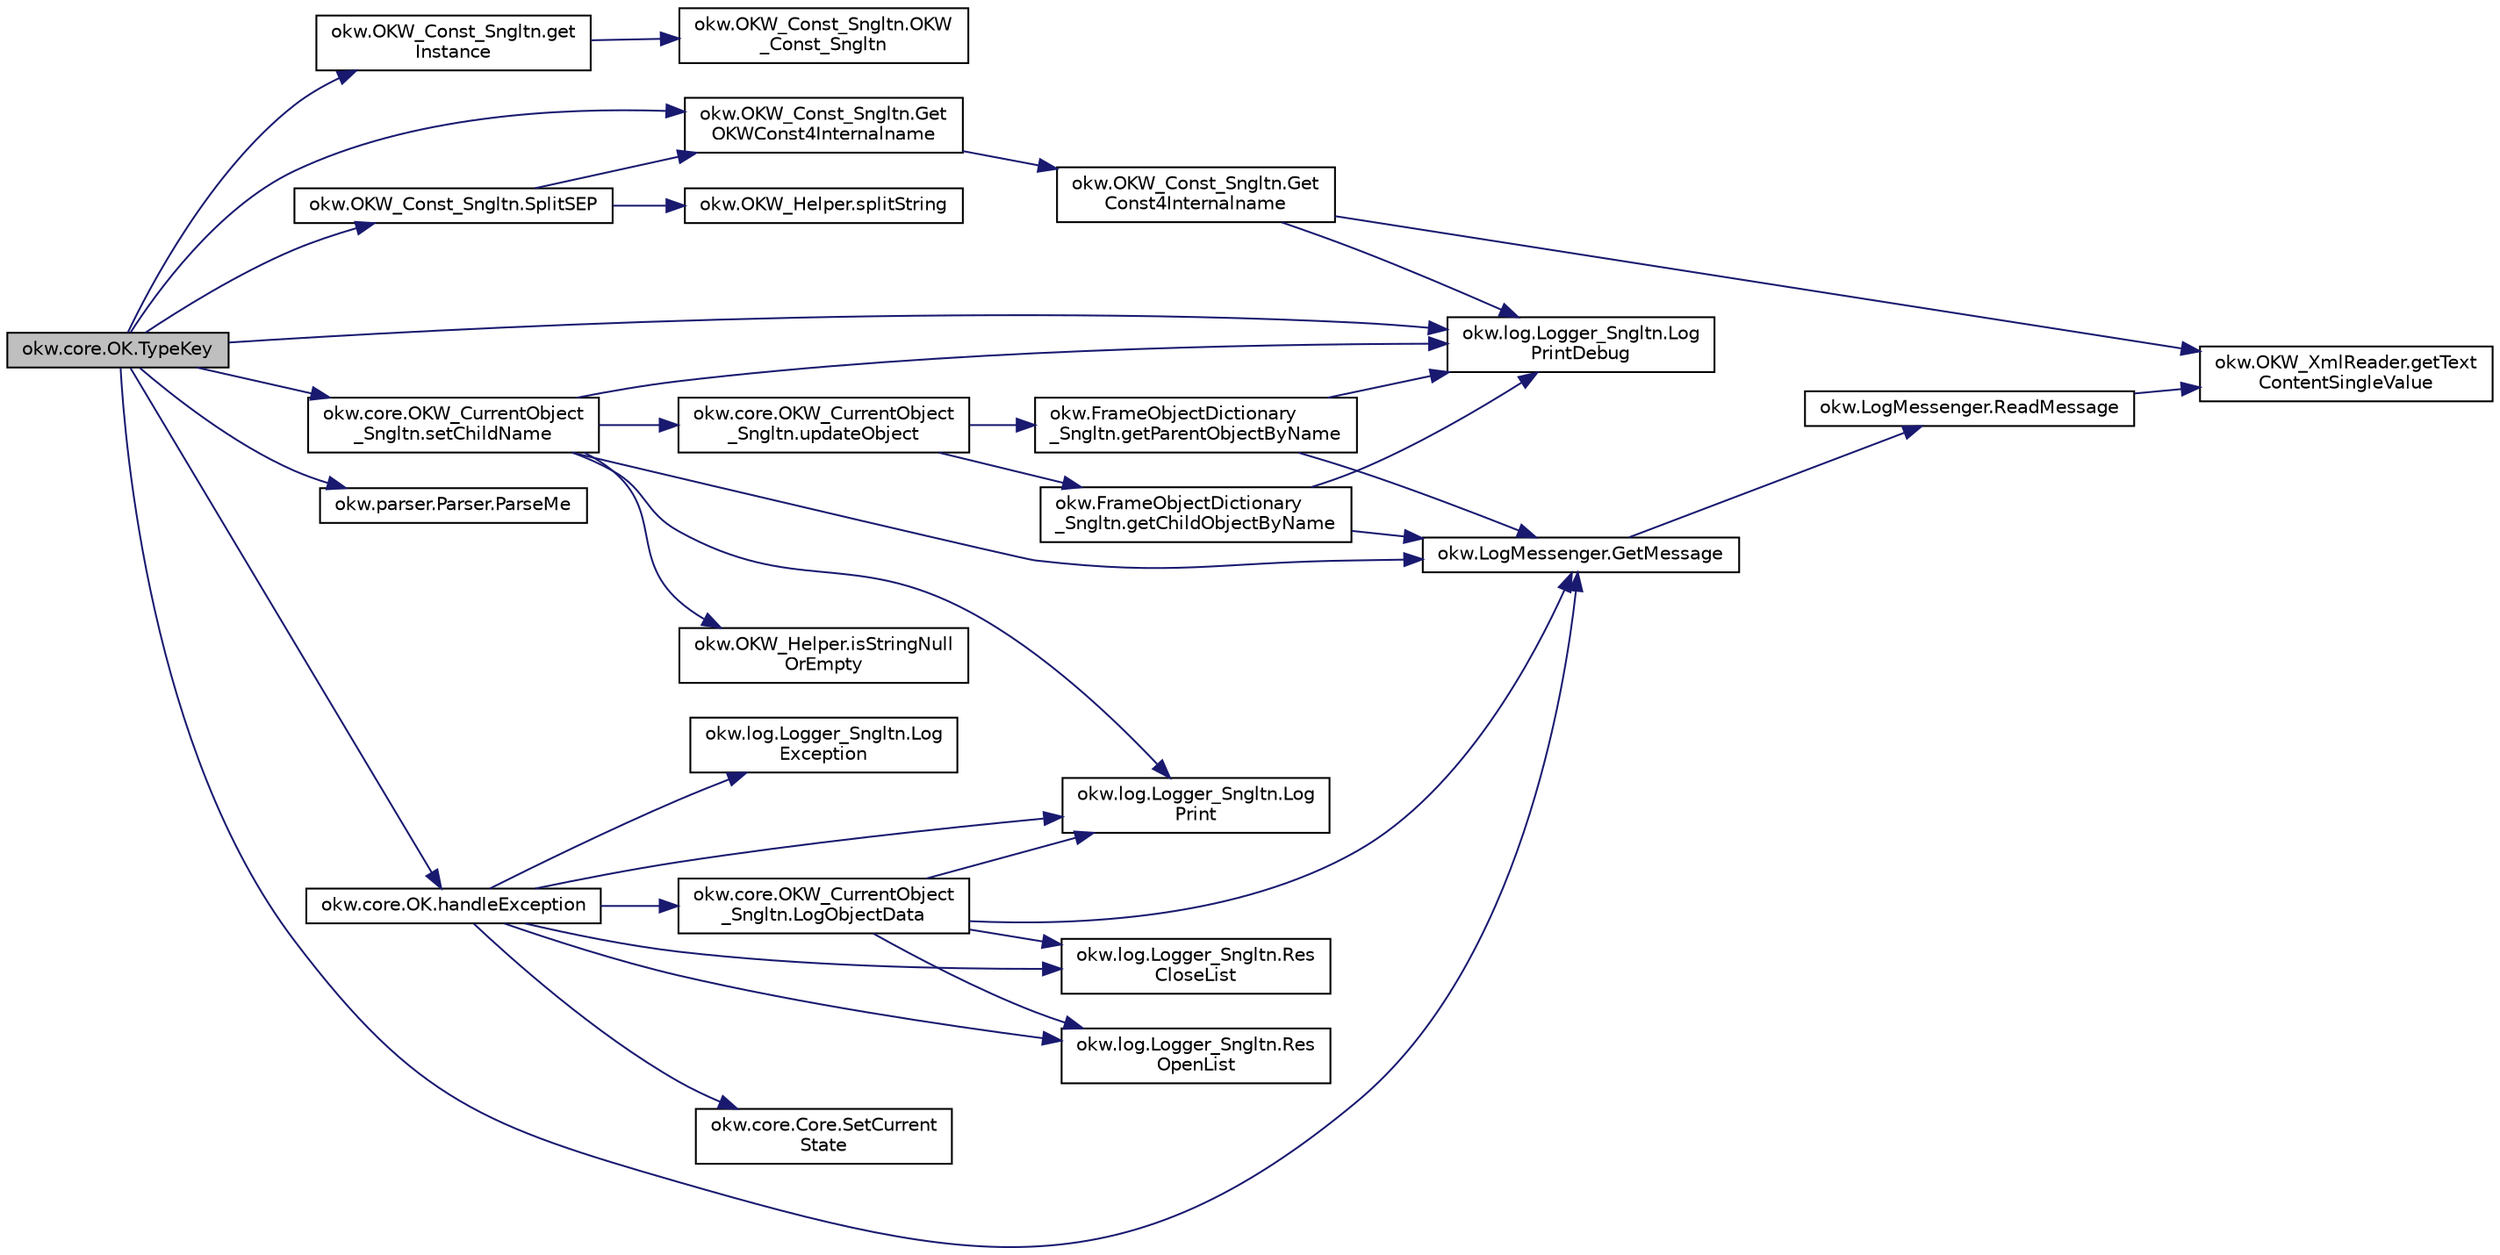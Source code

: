 digraph "okw.core.OK.TypeKey"
{
 // INTERACTIVE_SVG=YES
 // LATEX_PDF_SIZE
  edge [fontname="Helvetica",fontsize="10",labelfontname="Helvetica",labelfontsize="10"];
  node [fontname="Helvetica",fontsize="10",shape=record];
  rankdir="LR";
  Node829 [label="okw.core.OK.TypeKey",height=0.2,width=0.4,color="black", fillcolor="grey75", style="filled", fontcolor="black",tooltip="Tastatureingaben von Daten in das aktive Fensterobjekt."];
  Node829 -> Node830 [color="midnightblue",fontsize="10",style="solid",fontname="Helvetica"];
  Node830 [label="okw.OKW_Const_Sngltn.get\lInstance",height=0.2,width=0.4,color="black", fillcolor="white", style="filled",URL="$classokw_1_1_o_k_w___const___sngltn.html#afdb8f095b58cbd870dbb8eb353e3b0bf",tooltip="Holt die einzige Instanz dieser Klasse."];
  Node830 -> Node831 [color="midnightblue",fontsize="10",style="solid",fontname="Helvetica"];
  Node831 [label="okw.OKW_Const_Sngltn.OKW\l_Const_Sngltn",height=0.2,width=0.4,color="black", fillcolor="white", style="filled",URL="$classokw_1_1_o_k_w___const___sngltn.html#a8404c43fc549df30d37c369c7d6e89ae",tooltip="Privater Konstruktor ohne Parameter im Entwurfsmuster Singelton initialisiert die Klasse OKW_Const."];
  Node829 -> Node832 [color="midnightblue",fontsize="10",style="solid",fontname="Helvetica"];
  Node832 [label="okw.OKW_Const_Sngltn.Get\lOKWConst4Internalname",height=0.2,width=0.4,color="black", fillcolor="white", style="filled",URL="$classokw_1_1_o_k_w___const___sngltn.html#a02c05c79f7ea6e862a81a64ce23941fd",tooltip="Methode ermittelt für Internalname und der aktuell eingestellten Sprache den Wert für OKWConst."];
  Node832 -> Node833 [color="midnightblue",fontsize="10",style="solid",fontname="Helvetica"];
  Node833 [label="okw.OKW_Const_Sngltn.Get\lConst4Internalname",height=0.2,width=0.4,color="black", fillcolor="white", style="filled",URL="$classokw_1_1_o_k_w___const___sngltn.html#a51cde06bf07e855ba4d69ff36b9a27f7",tooltip="Methode ermittelt für Internalname und der aktuell eingestellten Sprache den Wert für Const."];
  Node833 -> Node834 [color="midnightblue",fontsize="10",style="solid",fontname="Helvetica"];
  Node834 [label="okw.log.Logger_Sngltn.Log\lPrintDebug",height=0.2,width=0.4,color="black", fillcolor="white", style="filled",URL="$classokw_1_1log_1_1_logger___sngltn.html#a313f97c79ba4662d9daaf7f537dd02f4",tooltip="Loggt eine Nachricht."];
  Node833 -> Node835 [color="midnightblue",fontsize="10",style="solid",fontname="Helvetica"];
  Node835 [label="okw.OKW_XmlReader.getText\lContentSingleValue",height=0.2,width=0.4,color="black", fillcolor="white", style="filled",URL="$classokw_1_1_o_k_w___xml_reader.html#ab920b5335a2e1429c14cc5f8e79f39eb",tooltip="Lies den TextContent eines Tag."];
  Node829 -> Node834 [color="midnightblue",fontsize="10",style="solid",fontname="Helvetica"];
  Node829 -> Node836 [color="midnightblue",fontsize="10",style="solid",fontname="Helvetica"];
  Node836 [label="okw.LogMessenger.GetMessage",height=0.2,width=0.4,color="black", fillcolor="white", style="filled",URL="$classokw_1_1_log_messenger.html#af225d1f037d47b3b085175c09d78bdd2",tooltip="Holt die Log-Meldung für MethodeNmae/Textkey ohne weitere Parameter."];
  Node836 -> Node837 [color="midnightblue",fontsize="10",style="solid",fontname="Helvetica"];
  Node837 [label="okw.LogMessenger.ReadMessage",height=0.2,width=0.4,color="black", fillcolor="white", style="filled",URL="$classokw_1_1_log_messenger.html#a530cd6ab82ec82a04206a2e976ec06e3",tooltip="Interne Kernfunktion holt die Log-Meldung mit Platzhaltern aus der XML-Datei."];
  Node837 -> Node835 [color="midnightblue",fontsize="10",style="solid",fontname="Helvetica"];
  Node829 -> Node838 [color="midnightblue",fontsize="10",style="solid",fontname="Helvetica"];
  Node838 [label="okw.OKW_Const_Sngltn.SplitSEP",height=0.2,width=0.4,color="black", fillcolor="white", style="filled",URL="$classokw_1_1_o_k_w___const___sngltn.html#a3851ae4f27e2ae512749767b86b3fc13",tooltip="Methode trennt einen String und wandelt diesen in einen ListString um."];
  Node838 -> Node839 [color="midnightblue",fontsize="10",style="solid",fontname="Helvetica"];
  Node839 [label="okw.OKW_Helper.splitString",height=0.2,width=0.4,color="black", fillcolor="white", style="filled",URL="$classokw_1_1_o_k_w___helper.html#a268ba5b6db697acd241f3ebea12c4194",tooltip="Splittet einen String am angegebenen Separator auf."];
  Node838 -> Node832 [color="midnightblue",fontsize="10",style="solid",fontname="Helvetica"];
  Node829 -> Node840 [color="midnightblue",fontsize="10",style="solid",fontname="Helvetica"];
  Node840 [label="okw.parser.Parser.ParseMe",height=0.2,width=0.4,color="black", fillcolor="white", style="filled",URL="$classokw_1_1parser_1_1_parser.html#a46afb901847316c744413ce473ecada3",tooltip="Parst einen _List&lt string&gt, ersetzt die Parser-Schlüsslewörter durch Werte."];
  Node829 -> Node841 [color="midnightblue",fontsize="10",style="solid",fontname="Helvetica"];
  Node841 [label="okw.core.OKW_CurrentObject\l_Sngltn.setChildName",height=0.2,width=0.4,color="black", fillcolor="white", style="filled",URL="$classokw_1_1core_1_1_o_k_w___current_object___sngltn.html#a461fa1ff29f4bc4a9798707ea7b71849",tooltip="Setzt das Kindobjekt."];
  Node841 -> Node834 [color="midnightblue",fontsize="10",style="solid",fontname="Helvetica"];
  Node841 -> Node836 [color="midnightblue",fontsize="10",style="solid",fontname="Helvetica"];
  Node841 -> Node842 [color="midnightblue",fontsize="10",style="solid",fontname="Helvetica"];
  Node842 [label="okw.OKW_Helper.isStringNull\lOrEmpty",height=0.2,width=0.4,color="black", fillcolor="white", style="filled",URL="$classokw_1_1_o_k_w___helper.html#a3a7ba0f42b29adf70574830688e72e4a",tooltip="Prüft ob der gegeben String fpsStrin null oder leer (\"\") ist."];
  Node841 -> Node843 [color="midnightblue",fontsize="10",style="solid",fontname="Helvetica"];
  Node843 [label="okw.log.Logger_Sngltn.Log\lPrint",height=0.2,width=0.4,color="black", fillcolor="white", style="filled",URL="$classokw_1_1log_1_1_logger___sngltn.html#a8ebceaddd6cc6963ddb8e08c72ea808c",tooltip="LogPrint Function: Prints the values of expressions to the results file."];
  Node841 -> Node844 [color="midnightblue",fontsize="10",style="solid",fontname="Helvetica"];
  Node844 [label="okw.core.OKW_CurrentObject\l_Sngltn.updateObject",height=0.2,width=0.4,color="black", fillcolor="white", style="filled",URL="$classokw_1_1core_1_1_o_k_w___current_object___sngltn.html#a51204f2563ba8defb737da6653705819",tooltip="Methode aktualisert zwei Werte:"];
  Node844 -> Node845 [color="midnightblue",fontsize="10",style="solid",fontname="Helvetica"];
  Node845 [label="okw.FrameObjectDictionary\l_Sngltn.getParentObjectByName",height=0.2,width=0.4,color="black", fillcolor="white", style="filled",URL="$classokw_1_1_frame_object_dictionary___sngltn.html#aeec07d71cbebe71ec3ec4d27e86d6c5c",tooltip="Die Methode liefert das Frame-Object des gegebenen FN eines Fensterobjektes zurück."];
  Node845 -> Node834 [color="midnightblue",fontsize="10",style="solid",fontname="Helvetica"];
  Node845 -> Node836 [color="midnightblue",fontsize="10",style="solid",fontname="Helvetica"];
  Node844 -> Node846 [color="midnightblue",fontsize="10",style="solid",fontname="Helvetica"];
  Node846 [label="okw.FrameObjectDictionary\l_Sngltn.getChildObjectByName",height=0.2,width=0.4,color="black", fillcolor="white", style="filled",URL="$classokw_1_1_frame_object_dictionary___sngltn.html#a0a71734828093357dfc88b5fa242e361",tooltip="Die Methode liefert das Objekt des gegebenen Kindobjekttests zurück."];
  Node846 -> Node834 [color="midnightblue",fontsize="10",style="solid",fontname="Helvetica"];
  Node846 -> Node836 [color="midnightblue",fontsize="10",style="solid",fontname="Helvetica"];
  Node829 -> Node847 [color="midnightblue",fontsize="10",style="solid",fontname="Helvetica"];
  Node847 [label="okw.core.OK.handleException",height=0.2,width=0.4,color="black", fillcolor="white", style="filled",URL="$classokw_1_1core_1_1_o_k.html#a5a6db6a457bcb71c893f5d4eb615b2b7",tooltip="Zentrale Exception-Behandlung."];
  Node847 -> Node843 [color="midnightblue",fontsize="10",style="solid",fontname="Helvetica"];
  Node847 -> Node848 [color="midnightblue",fontsize="10",style="solid",fontname="Helvetica"];
  Node848 [label="okw.log.Logger_Sngltn.Log\lException",height=0.2,width=0.4,color="black", fillcolor="white", style="filled",URL="$classokw_1_1log_1_1_logger___sngltn.html#aa29d396a2b9df1ac57079d777c548181",tooltip="LogException Function: Logs a Script Exception to the results file."];
  Node847 -> Node849 [color="midnightblue",fontsize="10",style="solid",fontname="Helvetica"];
  Node849 [label="okw.log.Logger_Sngltn.Res\lOpenList",height=0.2,width=0.4,color="black", fillcolor="white", style="filled",URL="$classokw_1_1log_1_1_logger___sngltn.html#ab4fc711bb4c754f251372ff3b14ab9c9",tooltip="Creates a new hierarchical level in the results file."];
  Node847 -> Node850 [color="midnightblue",fontsize="10",style="solid",fontname="Helvetica"];
  Node850 [label="okw.log.Logger_Sngltn.Res\lCloseList",height=0.2,width=0.4,color="black", fillcolor="white", style="filled",URL="$classokw_1_1log_1_1_logger___sngltn.html#a9b54104f7e0b4c0a473877b19dfaed56",tooltip="Closes a hierarchical level in the results file that was opened with ResOpenList."];
  Node847 -> Node851 [color="midnightblue",fontsize="10",style="solid",fontname="Helvetica"];
  Node851 [label="okw.core.OKW_CurrentObject\l_Sngltn.LogObjectData",height=0.2,width=0.4,color="black", fillcolor="white", style="filled",URL="$classokw_1_1core_1_1_o_k_w___current_object___sngltn.html#a01b48f2c86a2f91909143ee9063dfd86",tooltip="Methode gibt alle wichtigen Informationen zum aktuellen Objekt aus."];
  Node851 -> Node849 [color="midnightblue",fontsize="10",style="solid",fontname="Helvetica"];
  Node851 -> Node843 [color="midnightblue",fontsize="10",style="solid",fontname="Helvetica"];
  Node851 -> Node836 [color="midnightblue",fontsize="10",style="solid",fontname="Helvetica"];
  Node851 -> Node850 [color="midnightblue",fontsize="10",style="solid",fontname="Helvetica"];
  Node847 -> Node852 [color="midnightblue",fontsize="10",style="solid",fontname="Helvetica"];
  Node852 [label="okw.core.Core.SetCurrent\lState",height=0.2,width=0.4,color="black", fillcolor="white", style="filled",URL="$classokw_1_1core_1_1_core.html#aafe6e3d88e810dabf350b37058d4af97",tooltip="Setter zum Setzen des aktuellen Zustandes."];
}

